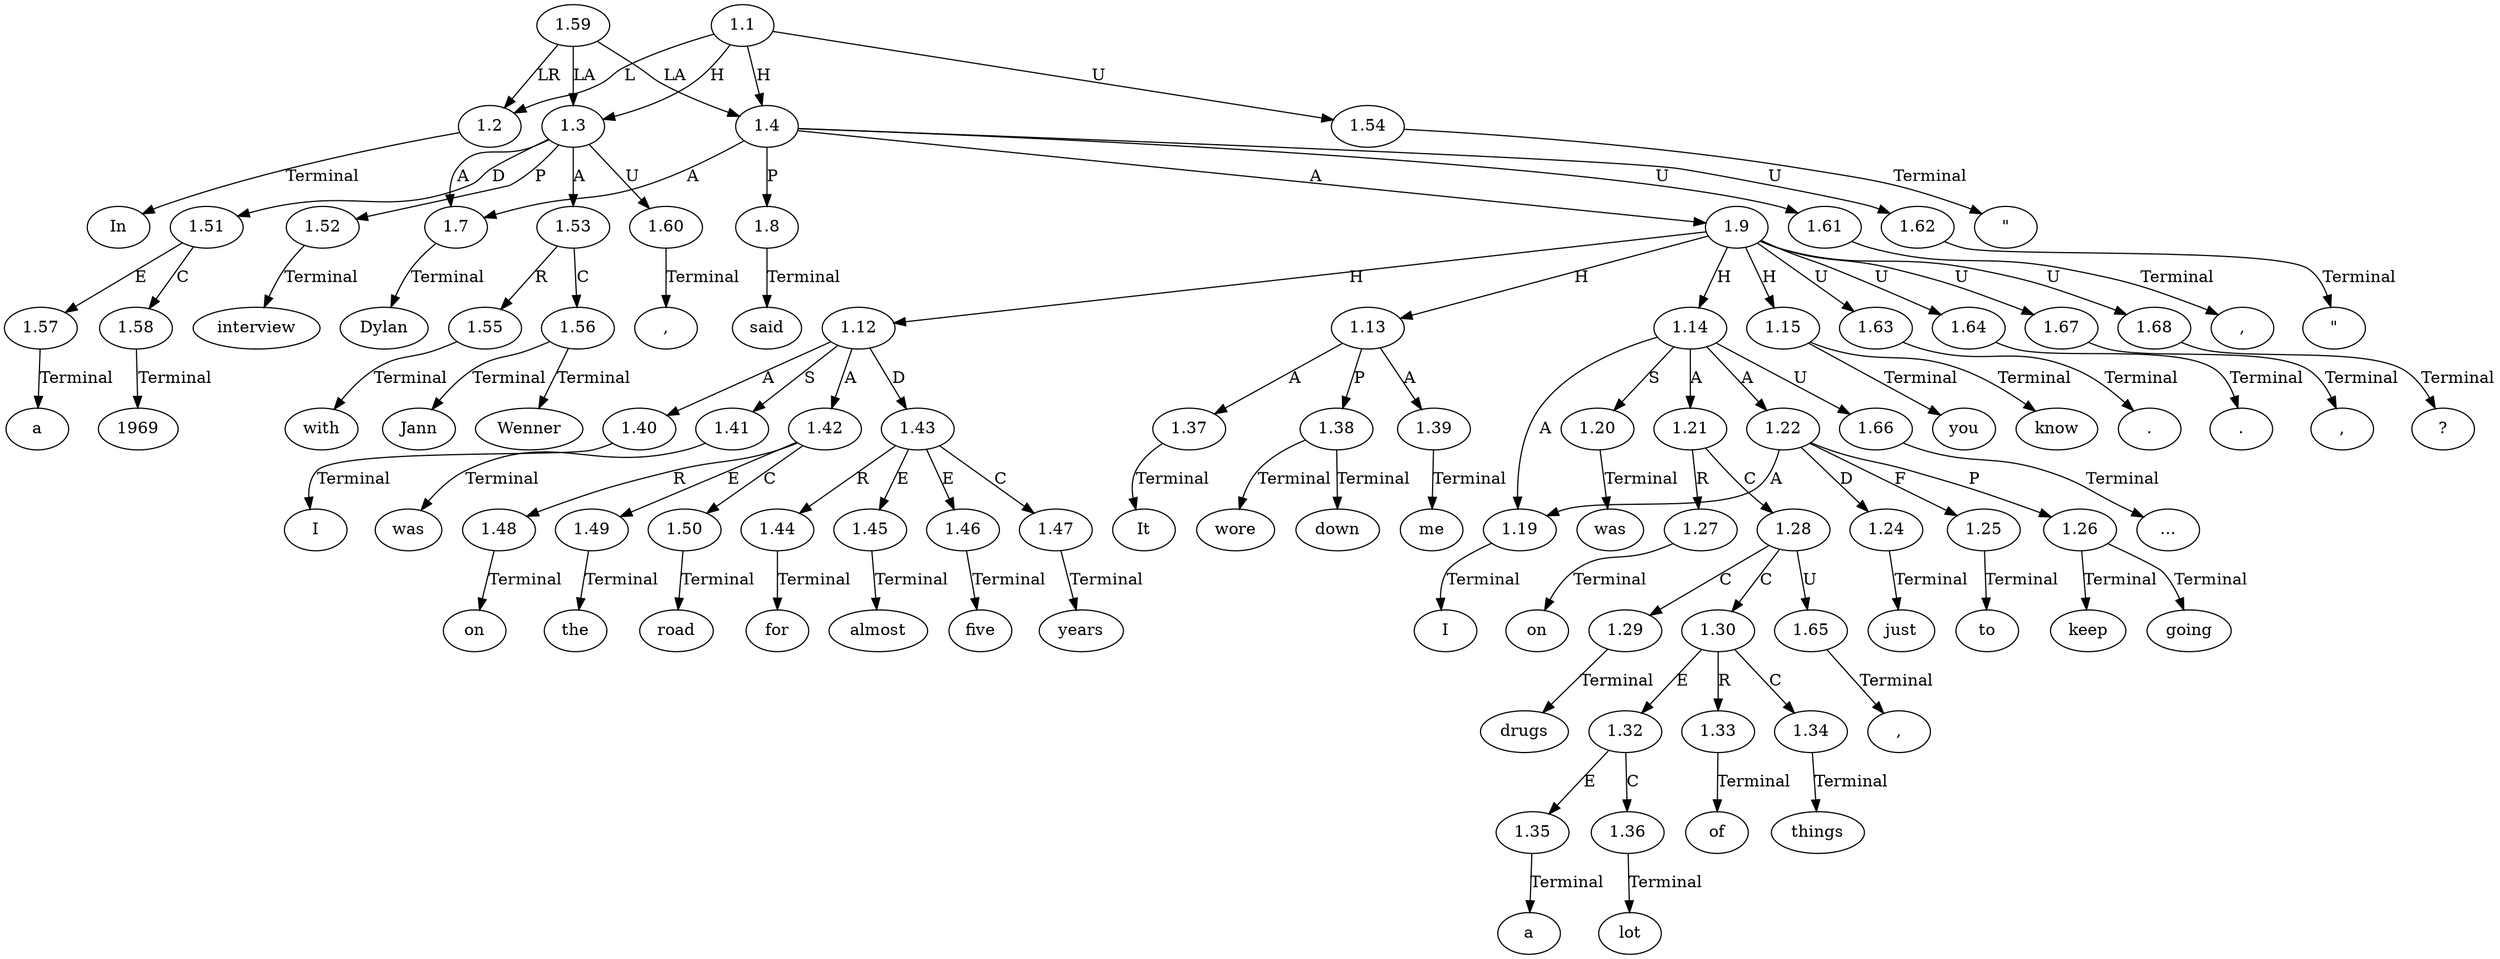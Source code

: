 // Graph
digraph {
	0.1 [label="\"" ordering=out]
	0.10 [label=Dylan ordering=out]
	0.11 [label=said ordering=out]
	0.12 [label="," ordering=out]
	0.13 [label="\"" ordering=out]
	0.14 [label=I ordering=out]
	0.15 [label=was ordering=out]
	0.16 [label=on ordering=out]
	0.17 [label=the ordering=out]
	0.18 [label=road ordering=out]
	0.19 [label=for ordering=out]
	0.2 [label=In ordering=out]
	0.20 [label=almost ordering=out]
	0.21 [label=five ordering=out]
	0.22 [label=years ordering=out]
	0.23 [label="." ordering=out]
	0.24 [label=It ordering=out]
	0.25 [label=wore ordering=out]
	0.26 [label=me ordering=out]
	0.27 [label=down ordering=out]
	0.28 [label="." ordering=out]
	0.29 [label=I ordering=out]
	0.3 [label=a ordering=out]
	0.30 [label=was ordering=out]
	0.31 [label=on ordering=out]
	0.32 [label=drugs ordering=out]
	0.33 [label="," ordering=out]
	0.34 [label=a ordering=out]
	0.35 [label=lot ordering=out]
	0.36 [label=of ordering=out]
	0.37 [label=things ordering=out]
	0.38 [label="..." ordering=out]
	0.39 [label=just ordering=out]
	0.4 [label=1969 ordering=out]
	0.40 [label=to ordering=out]
	0.41 [label=keep ordering=out]
	0.42 [label=going ordering=out]
	0.43 [label="," ordering=out]
	0.44 [label=you ordering=out]
	0.45 [label=know ordering=out]
	0.46 [label="?" ordering=out]
	0.5 [label=interview ordering=out]
	0.6 [label=with ordering=out]
	0.7 [label=Jann ordering=out]
	0.8 [label=Wenner ordering=out]
	0.9 [label="," ordering=out]
	1.1 [label=1.1 ordering=out]
	1.2 [label=1.2 ordering=out]
	1.3 [label=1.3 ordering=out]
	1.4 [label=1.4 ordering=out]
	1.7 [label=1.7 ordering=out]
	1.8 [label=1.8 ordering=out]
	1.9 [label=1.9 ordering=out]
	1.12 [label=1.12 ordering=out]
	1.13 [label=1.13 ordering=out]
	1.14 [label=1.14 ordering=out]
	1.15 [label=1.15 ordering=out]
	1.19 [label=1.19 ordering=out]
	1.20 [label=1.20 ordering=out]
	1.21 [label=1.21 ordering=out]
	1.22 [label=1.22 ordering=out]
	1.24 [label=1.24 ordering=out]
	1.25 [label=1.25 ordering=out]
	1.26 [label=1.26 ordering=out]
	1.27 [label=1.27 ordering=out]
	1.28 [label=1.28 ordering=out]
	1.29 [label=1.29 ordering=out]
	1.30 [label=1.30 ordering=out]
	1.32 [label=1.32 ordering=out]
	1.33 [label=1.33 ordering=out]
	1.34 [label=1.34 ordering=out]
	1.35 [label=1.35 ordering=out]
	1.36 [label=1.36 ordering=out]
	1.37 [label=1.37 ordering=out]
	1.38 [label=1.38 ordering=out]
	1.39 [label=1.39 ordering=out]
	1.40 [label=1.40 ordering=out]
	1.41 [label=1.41 ordering=out]
	1.42 [label=1.42 ordering=out]
	1.43 [label=1.43 ordering=out]
	1.44 [label=1.44 ordering=out]
	1.45 [label=1.45 ordering=out]
	1.46 [label=1.46 ordering=out]
	1.47 [label=1.47 ordering=out]
	1.48 [label=1.48 ordering=out]
	1.49 [label=1.49 ordering=out]
	1.50 [label=1.50 ordering=out]
	1.51 [label=1.51 ordering=out]
	1.52 [label=1.52 ordering=out]
	1.53 [label=1.53 ordering=out]
	1.54 [label=1.54 ordering=out]
	1.55 [label=1.55 ordering=out]
	1.56 [label=1.56 ordering=out]
	1.57 [label=1.57 ordering=out]
	1.58 [label=1.58 ordering=out]
	1.59 [label=1.59 ordering=out]
	1.60 [label=1.60 ordering=out]
	1.61 [label=1.61 ordering=out]
	1.62 [label=1.62 ordering=out]
	1.63 [label=1.63 ordering=out]
	1.64 [label=1.64 ordering=out]
	1.65 [label=1.65 ordering=out]
	1.66 [label=1.66 ordering=out]
	1.67 [label=1.67 ordering=out]
	1.68 [label=1.68 ordering=out]
	1.1 -> 1.2 [label=L ordering=out]
	1.1 -> 1.3 [label=H ordering=out]
	1.1 -> 1.4 [label=H ordering=out]
	1.1 -> 1.54 [label=U ordering=out]
	1.2 -> 0.2 [label=Terminal ordering=out]
	1.3 -> 1.7 [label=A ordering=out]
	1.3 -> 1.51 [label=D ordering=out]
	1.3 -> 1.52 [label=P ordering=out]
	1.3 -> 1.53 [label=A ordering=out]
	1.3 -> 1.60 [label=U ordering=out]
	1.4 -> 1.7 [label=A ordering=out]
	1.4 -> 1.8 [label=P ordering=out]
	1.4 -> 1.9 [label=A ordering=out]
	1.4 -> 1.61 [label=U ordering=out]
	1.4 -> 1.62 [label=U ordering=out]
	1.7 -> 0.10 [label=Terminal ordering=out]
	1.8 -> 0.11 [label=Terminal ordering=out]
	1.9 -> 1.12 [label=H ordering=out]
	1.9 -> 1.13 [label=H ordering=out]
	1.9 -> 1.14 [label=H ordering=out]
	1.9 -> 1.15 [label=H ordering=out]
	1.9 -> 1.63 [label=U ordering=out]
	1.9 -> 1.64 [label=U ordering=out]
	1.9 -> 1.67 [label=U ordering=out]
	1.9 -> 1.68 [label=U ordering=out]
	1.12 -> 1.40 [label=A ordering=out]
	1.12 -> 1.41 [label=S ordering=out]
	1.12 -> 1.42 [label=A ordering=out]
	1.12 -> 1.43 [label=D ordering=out]
	1.13 -> 1.37 [label=A ordering=out]
	1.13 -> 1.38 [label=P ordering=out]
	1.13 -> 1.39 [label=A ordering=out]
	1.14 -> 1.19 [label=A ordering=out]
	1.14 -> 1.20 [label=S ordering=out]
	1.14 -> 1.21 [label=A ordering=out]
	1.14 -> 1.22 [label=A ordering=out]
	1.14 -> 1.66 [label=U ordering=out]
	1.15 -> 0.44 [label=Terminal ordering=out]
	1.15 -> 0.45 [label=Terminal ordering=out]
	1.19 -> 0.29 [label=Terminal ordering=out]
	1.20 -> 0.30 [label=Terminal ordering=out]
	1.21 -> 1.27 [label=R ordering=out]
	1.21 -> 1.28 [label=C ordering=out]
	1.22 -> 1.19 [label=A ordering=out]
	1.22 -> 1.24 [label=D ordering=out]
	1.22 -> 1.25 [label=F ordering=out]
	1.22 -> 1.26 [label=P ordering=out]
	1.24 -> 0.39 [label=Terminal ordering=out]
	1.25 -> 0.40 [label=Terminal ordering=out]
	1.26 -> 0.41 [label=Terminal ordering=out]
	1.26 -> 0.42 [label=Terminal ordering=out]
	1.27 -> 0.31 [label=Terminal ordering=out]
	1.28 -> 1.29 [label=C ordering=out]
	1.28 -> 1.30 [label=C ordering=out]
	1.28 -> 1.65 [label=U ordering=out]
	1.29 -> 0.32 [label=Terminal ordering=out]
	1.30 -> 1.32 [label=E ordering=out]
	1.30 -> 1.33 [label=R ordering=out]
	1.30 -> 1.34 [label=C ordering=out]
	1.32 -> 1.35 [label=E ordering=out]
	1.32 -> 1.36 [label=C ordering=out]
	1.33 -> 0.36 [label=Terminal ordering=out]
	1.34 -> 0.37 [label=Terminal ordering=out]
	1.35 -> 0.34 [label=Terminal ordering=out]
	1.36 -> 0.35 [label=Terminal ordering=out]
	1.37 -> 0.24 [label=Terminal ordering=out]
	1.38 -> 0.25 [label=Terminal ordering=out]
	1.38 -> 0.27 [label=Terminal ordering=out]
	1.39 -> 0.26 [label=Terminal ordering=out]
	1.40 -> 0.14 [label=Terminal ordering=out]
	1.41 -> 0.15 [label=Terminal ordering=out]
	1.42 -> 1.48 [label=R ordering=out]
	1.42 -> 1.49 [label=E ordering=out]
	1.42 -> 1.50 [label=C ordering=out]
	1.43 -> 1.44 [label=R ordering=out]
	1.43 -> 1.45 [label=E ordering=out]
	1.43 -> 1.46 [label=E ordering=out]
	1.43 -> 1.47 [label=C ordering=out]
	1.44 -> 0.19 [label=Terminal ordering=out]
	1.45 -> 0.20 [label=Terminal ordering=out]
	1.46 -> 0.21 [label=Terminal ordering=out]
	1.47 -> 0.22 [label=Terminal ordering=out]
	1.48 -> 0.16 [label=Terminal ordering=out]
	1.49 -> 0.17 [label=Terminal ordering=out]
	1.50 -> 0.18 [label=Terminal ordering=out]
	1.51 -> 1.57 [label=E ordering=out]
	1.51 -> 1.58 [label=C ordering=out]
	1.52 -> 0.5 [label=Terminal ordering=out]
	1.53 -> 1.55 [label=R ordering=out]
	1.53 -> 1.56 [label=C ordering=out]
	1.54 -> 0.1 [label=Terminal ordering=out]
	1.55 -> 0.6 [label=Terminal ordering=out]
	1.56 -> 0.7 [label=Terminal ordering=out]
	1.56 -> 0.8 [label=Terminal ordering=out]
	1.57 -> 0.3 [label=Terminal ordering=out]
	1.58 -> 0.4 [label=Terminal ordering=out]
	1.59 -> 1.2 [label=LR ordering=out]
	1.59 -> 1.3 [label=LA ordering=out]
	1.59 -> 1.4 [label=LA ordering=out]
	1.60 -> 0.9 [label=Terminal ordering=out]
	1.61 -> 0.12 [label=Terminal ordering=out]
	1.62 -> 0.13 [label=Terminal ordering=out]
	1.63 -> 0.23 [label=Terminal ordering=out]
	1.64 -> 0.28 [label=Terminal ordering=out]
	1.65 -> 0.33 [label=Terminal ordering=out]
	1.66 -> 0.38 [label=Terminal ordering=out]
	1.67 -> 0.43 [label=Terminal ordering=out]
	1.68 -> 0.46 [label=Terminal ordering=out]
}
